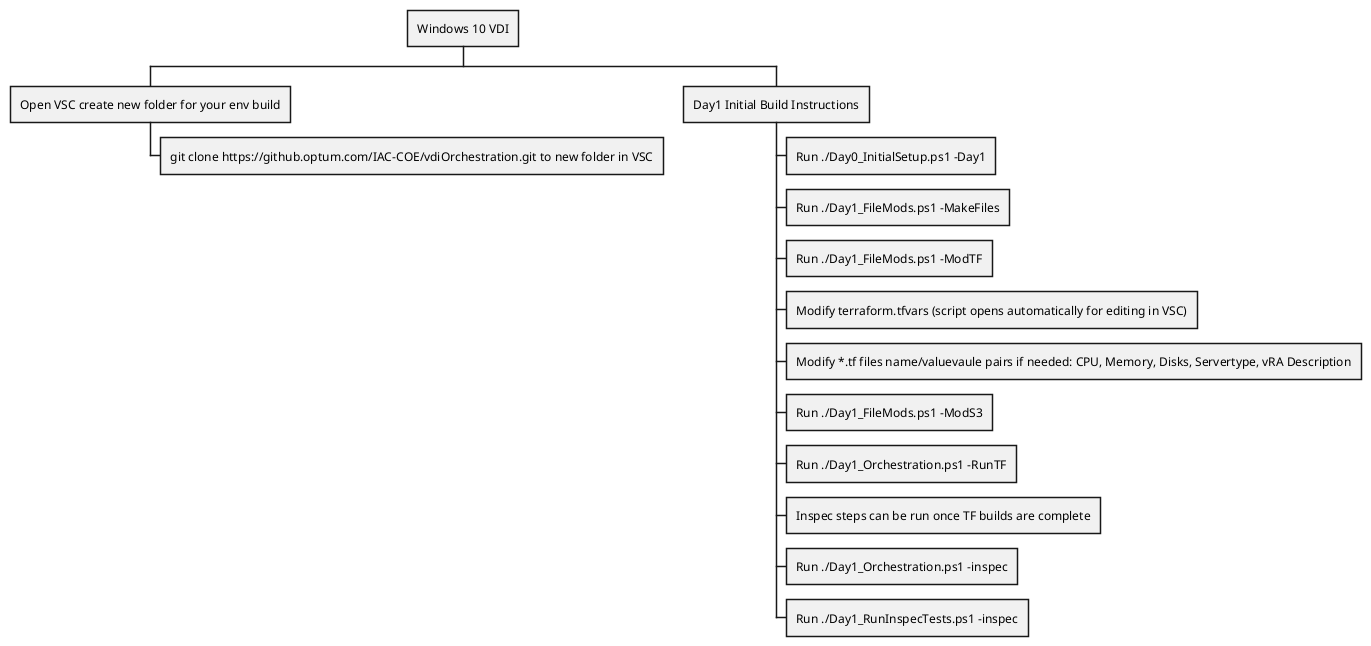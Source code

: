 @startwbs
* Windows 10 VDI
** Open VSC create new folder for your env build
*** git clone https://github.optum.com/IAC-COE/vdiOrchestration.git to new folder in VSC
** Day1 Initial Build Instructions
*** Run ./Day0_InitialSetup.ps1 -Day1
*** Run ./Day1_FileMods.ps1 -MakeFiles
*** Run ./Day1_FileMods.ps1 -ModTF
*** Modify terraform.tfvars (script opens automatically for editing in VSC)
*** Modify *.tf files name/valuevaule pairs if needed: CPU, Memory, Disks, Servertype, vRA Description
*** Run ./Day1_FileMods.ps1 -ModS3
*** Run ./Day1_Orchestration.ps1 -RunTF
*** Inspec steps can be run once TF builds are complete
*** Run ./Day1_Orchestration.ps1 -inspec
*** Run ./Day1_RunInspecTests.ps1 -inspec
@endwbs